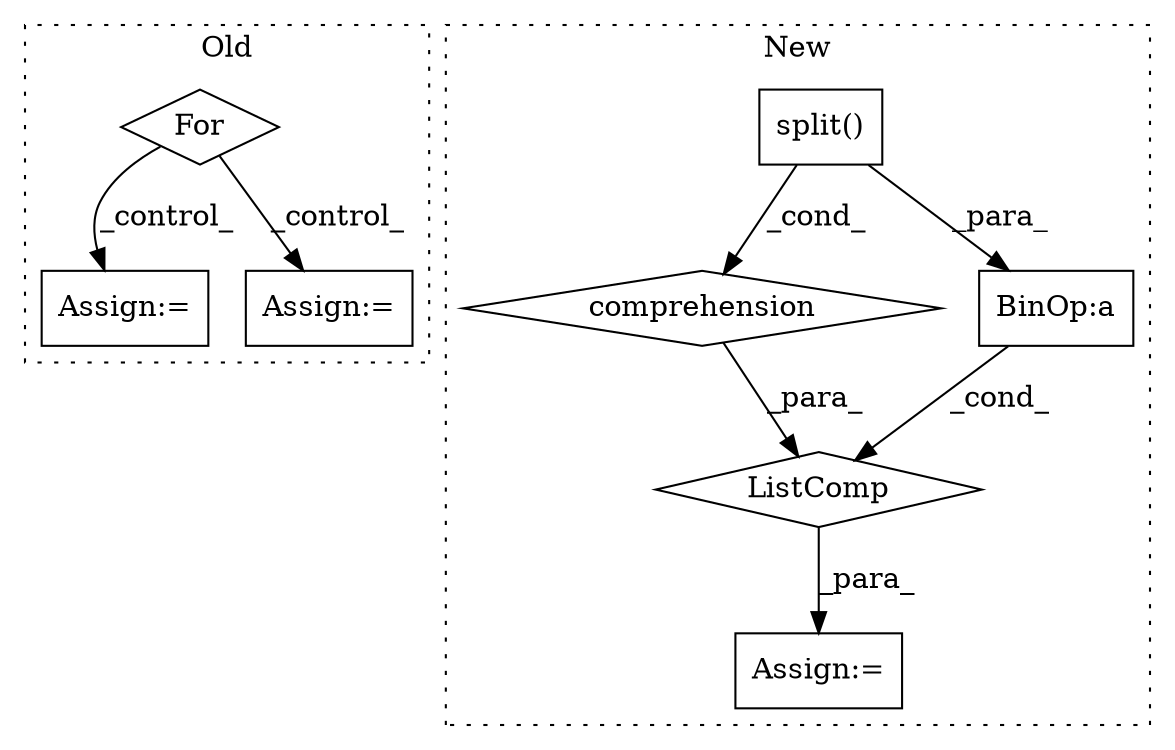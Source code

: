 digraph G {
subgraph cluster0 {
1 [label="For" a="107" s="774,807" l="4,10" shape="diamond"];
3 [label="Assign:=" a="68" s="996" l="3" shape="box"];
5 [label="Assign:=" a="68" s="871" l="3" shape="box"];
label = "Old";
style="dotted";
}
subgraph cluster1 {
2 [label="split()" a="75" s="1043,1057" l="11,1" shape="box"];
4 [label="Assign:=" a="68" s="1174" l="3" shape="box"];
6 [label="comprehension" a="45" s="1034" l="3" shape="diamond"];
7 [label="ListComp" a="106" s="1022" l="37" shape="diamond"];
8 [label="BinOp:a" a="82" s="1026" l="1" shape="box"];
label = "New";
style="dotted";
}
1 -> 3 [label="_control_"];
1 -> 5 [label="_control_"];
2 -> 8 [label="_para_"];
2 -> 6 [label="_cond_"];
6 -> 7 [label="_para_"];
7 -> 4 [label="_para_"];
8 -> 7 [label="_cond_"];
}